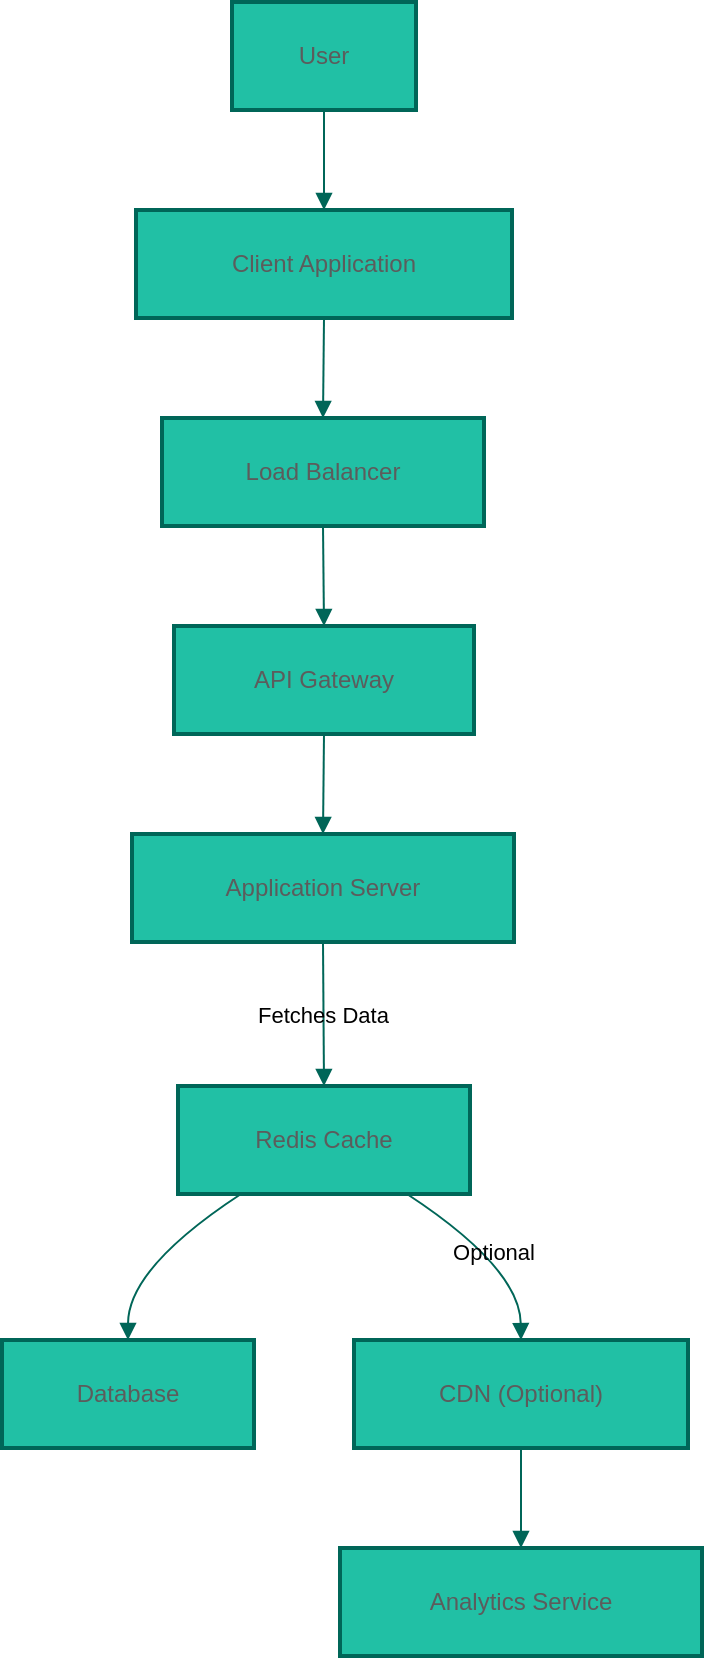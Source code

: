 <mxfile version="26.2.14">
  <diagram name="Page-1" id="wmpbY2j1GuaQrMSHJ1H0">
    <mxGraphModel dx="1042" dy="535" grid="1" gridSize="10" guides="1" tooltips="1" connect="1" arrows="1" fold="1" page="1" pageScale="1" pageWidth="850" pageHeight="1100" math="0" shadow="0">
      <root>
        <mxCell id="0" />
        <mxCell id="1" parent="0" />
        <mxCell id="2" value="User" style="whiteSpace=wrap;strokeWidth=2;labelBackgroundColor=none;fillColor=#21C0A5;strokeColor=#006658;fontColor=#5C5C5C;" parent="1" vertex="1">
          <mxGeometry x="123" y="8" width="92" height="54" as="geometry" />
        </mxCell>
        <mxCell id="3" value="Client Application" style="whiteSpace=wrap;strokeWidth=2;labelBackgroundColor=none;fillColor=#21C0A5;strokeColor=#006658;fontColor=#5C5C5C;" parent="1" vertex="1">
          <mxGeometry x="75" y="112" width="188" height="54" as="geometry" />
        </mxCell>
        <mxCell id="4" value="Load Balancer" style="whiteSpace=wrap;strokeWidth=2;labelBackgroundColor=none;fillColor=#21C0A5;strokeColor=#006658;fontColor=#5C5C5C;" parent="1" vertex="1">
          <mxGeometry x="88" y="216" width="161" height="54" as="geometry" />
        </mxCell>
        <mxCell id="5" value="API Gateway" style="whiteSpace=wrap;strokeWidth=2;labelBackgroundColor=none;fillColor=#21C0A5;strokeColor=#006658;fontColor=#5C5C5C;" parent="1" vertex="1">
          <mxGeometry x="94" y="320" width="150" height="54" as="geometry" />
        </mxCell>
        <mxCell id="6" value="Application Server" style="whiteSpace=wrap;strokeWidth=2;labelBackgroundColor=none;fillColor=#21C0A5;strokeColor=#006658;fontColor=#5C5C5C;" parent="1" vertex="1">
          <mxGeometry x="73" y="424" width="191" height="54" as="geometry" />
        </mxCell>
        <mxCell id="7" value="Redis Cache" style="whiteSpace=wrap;strokeWidth=2;labelBackgroundColor=none;fillColor=#21C0A5;strokeColor=#006658;fontColor=#5C5C5C;" parent="1" vertex="1">
          <mxGeometry x="96" y="550" width="146" height="54" as="geometry" />
        </mxCell>
        <mxCell id="8" value="Database" style="whiteSpace=wrap;strokeWidth=2;labelBackgroundColor=none;fillColor=#21C0A5;strokeColor=#006658;fontColor=#5C5C5C;" parent="1" vertex="1">
          <mxGeometry x="8" y="677" width="126" height="54" as="geometry" />
        </mxCell>
        <mxCell id="9" value="CDN (Optional)" style="whiteSpace=wrap;strokeWidth=2;labelBackgroundColor=none;fillColor=#21C0A5;strokeColor=#006658;fontColor=#5C5C5C;" parent="1" vertex="1">
          <mxGeometry x="184" y="677" width="167" height="54" as="geometry" />
        </mxCell>
        <mxCell id="10" value="Analytics Service" style="whiteSpace=wrap;strokeWidth=2;labelBackgroundColor=none;fillColor=#21C0A5;strokeColor=#006658;fontColor=#5C5C5C;" parent="1" vertex="1">
          <mxGeometry x="177" y="781" width="181" height="54" as="geometry" />
        </mxCell>
        <mxCell id="11" value="" style="curved=1;startArrow=none;endArrow=block;exitX=0.5;exitY=1;entryX=0.5;entryY=0;labelBackgroundColor=none;strokeColor=#006658;fontColor=default;" parent="1" source="2" target="3" edge="1">
          <mxGeometry relative="1" as="geometry">
            <Array as="points" />
          </mxGeometry>
        </mxCell>
        <mxCell id="12" value="" style="curved=1;startArrow=none;endArrow=block;exitX=0.5;exitY=1;entryX=0.5;entryY=0;labelBackgroundColor=none;strokeColor=#006658;fontColor=default;" parent="1" source="3" target="4" edge="1">
          <mxGeometry relative="1" as="geometry">
            <Array as="points" />
          </mxGeometry>
        </mxCell>
        <mxCell id="13" value="" style="curved=1;startArrow=none;endArrow=block;exitX=0.5;exitY=1;entryX=0.5;entryY=0;labelBackgroundColor=none;strokeColor=#006658;fontColor=default;" parent="1" source="4" target="5" edge="1">
          <mxGeometry relative="1" as="geometry">
            <Array as="points" />
          </mxGeometry>
        </mxCell>
        <mxCell id="14" value="" style="curved=1;startArrow=none;endArrow=block;exitX=0.5;exitY=1;entryX=0.5;entryY=0;labelBackgroundColor=none;strokeColor=#006658;fontColor=default;" parent="1" source="5" target="6" edge="1">
          <mxGeometry relative="1" as="geometry">
            <Array as="points" />
          </mxGeometry>
        </mxCell>
        <mxCell id="15" value="Fetches Data" style="curved=1;startArrow=none;endArrow=block;exitX=0.5;exitY=1;entryX=0.5;entryY=0.01;labelBackgroundColor=none;strokeColor=#006658;fontColor=default;" parent="1" source="6" target="7" edge="1">
          <mxGeometry relative="1" as="geometry">
            <Array as="points" />
          </mxGeometry>
        </mxCell>
        <mxCell id="16" value="" style="curved=1;startArrow=none;endArrow=block;exitX=0.21;exitY=1.01;entryX=0.5;entryY=0;labelBackgroundColor=none;strokeColor=#006658;fontColor=default;" parent="1" source="7" target="8" edge="1">
          <mxGeometry relative="1" as="geometry">
            <Array as="points">
              <mxPoint x="71" y="641" />
            </Array>
          </mxGeometry>
        </mxCell>
        <mxCell id="17" value="Optional" style="curved=1;startArrow=none;endArrow=block;exitX=0.79;exitY=1.01;entryX=0.5;entryY=0;labelBackgroundColor=none;strokeColor=#006658;fontColor=default;" parent="1" source="7" target="9" edge="1">
          <mxGeometry relative="1" as="geometry">
            <Array as="points">
              <mxPoint x="267" y="641" />
            </Array>
          </mxGeometry>
        </mxCell>
        <mxCell id="18" value="" style="curved=1;startArrow=none;endArrow=block;exitX=0.5;exitY=1;entryX=0.5;entryY=0;labelBackgroundColor=none;strokeColor=#006658;fontColor=default;" parent="1" source="9" target="10" edge="1">
          <mxGeometry relative="1" as="geometry">
            <Array as="points" />
          </mxGeometry>
        </mxCell>
      </root>
    </mxGraphModel>
  </diagram>
</mxfile>
